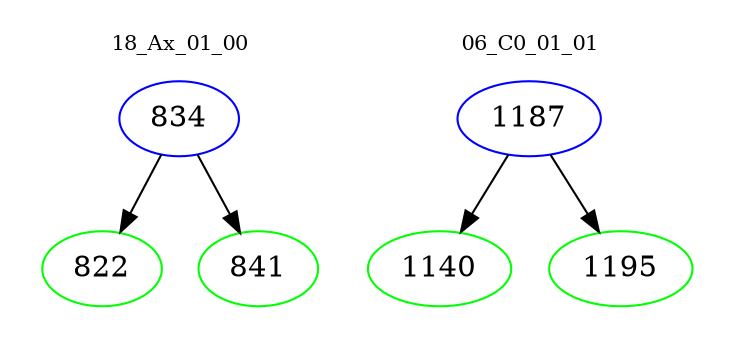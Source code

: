 digraph{
subgraph cluster_0 {
color = white
label = "18_Ax_01_00";
fontsize=10;
T0_834 [label="834", color="blue"]
T0_834 -> T0_822 [color="black"]
T0_822 [label="822", color="green"]
T0_834 -> T0_841 [color="black"]
T0_841 [label="841", color="green"]
}
subgraph cluster_1 {
color = white
label = "06_C0_01_01";
fontsize=10;
T1_1187 [label="1187", color="blue"]
T1_1187 -> T1_1140 [color="black"]
T1_1140 [label="1140", color="green"]
T1_1187 -> T1_1195 [color="black"]
T1_1195 [label="1195", color="green"]
}
}
